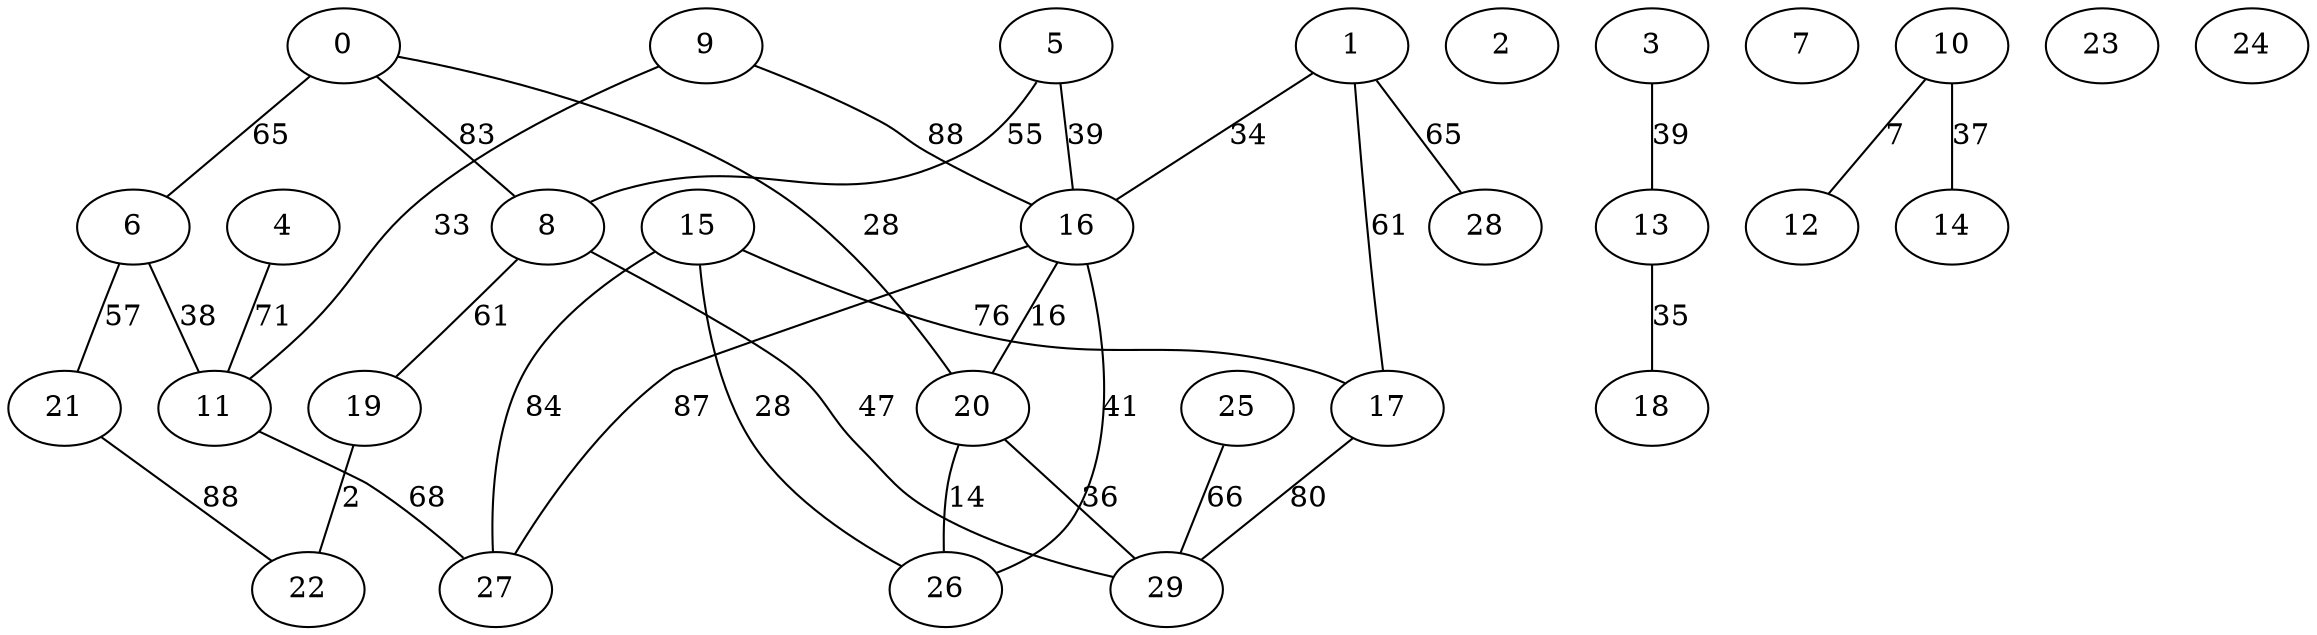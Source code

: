 graph {
  0 [label="0"];
  1 [label="1"];
  2 [label="2"];
  3 [label="3"];
  4 [label="4"];
  5 [label="5"];
  6 [label="6"];
  7 [label="7"];
  8 [label="8"];
  9 [label="9"];
  10 [label="10"];
  11 [label="11"];
  12 [label="12"];
  13 [label="13"];
  14 [label="14"];
  15 [label="15"];
  16 [label="16"];
  17 [label="17"];
  18 [label="18"];
  19 [label="19"];
  20 [label="20"];
  21 [label="21"];
  22 [label="22"];
  23 [label="23"];
  24 [label="24"];
  25 [label="25"];
  26 [label="26"];
  27 [label="27"];
  28 [label="28"];
  29 [label="29"];
  0 -- 6 [label="65"];
  0 -- 20 [label="28"];
  0 -- 8 [label="83"];
  1 -- 16 [label="34"];
  1 -- 17 [label="61"];
  1 -- 28 [label="65"];
  3 -- 13 [label="39"];
  4 -- 11 [label="71"];
  5 -- 16 [label="39"];
  5 -- 8 [label="55"];
  6 -- 11 [label="38"];
  6 -- 21 [label="57"];
  8 -- 29 [label="47"];
  8 -- 19 [label="61"];
  9 -- 11 [label="33"];
  9 -- 16 [label="88"];
  10 -- 14 [label="37"];
  10 -- 12 [label="7"];
  11 -- 27 [label="68"];
  13 -- 18 [label="35"];
  15 -- 17 [label="76"];
  15 -- 27 [label="84"];
  15 -- 26 [label="28"];
  16 -- 20 [label="16"];
  16 -- 26 [label="41"];
  16 -- 27 [label="87"];
  17 -- 29 [label="80"];
  19 -- 22 [label="2"];
  20 -- 29 [label="36"];
  20 -- 26 [label="14"];
  21 -- 22 [label="88"];
  25 -- 29 [label="66"];
}